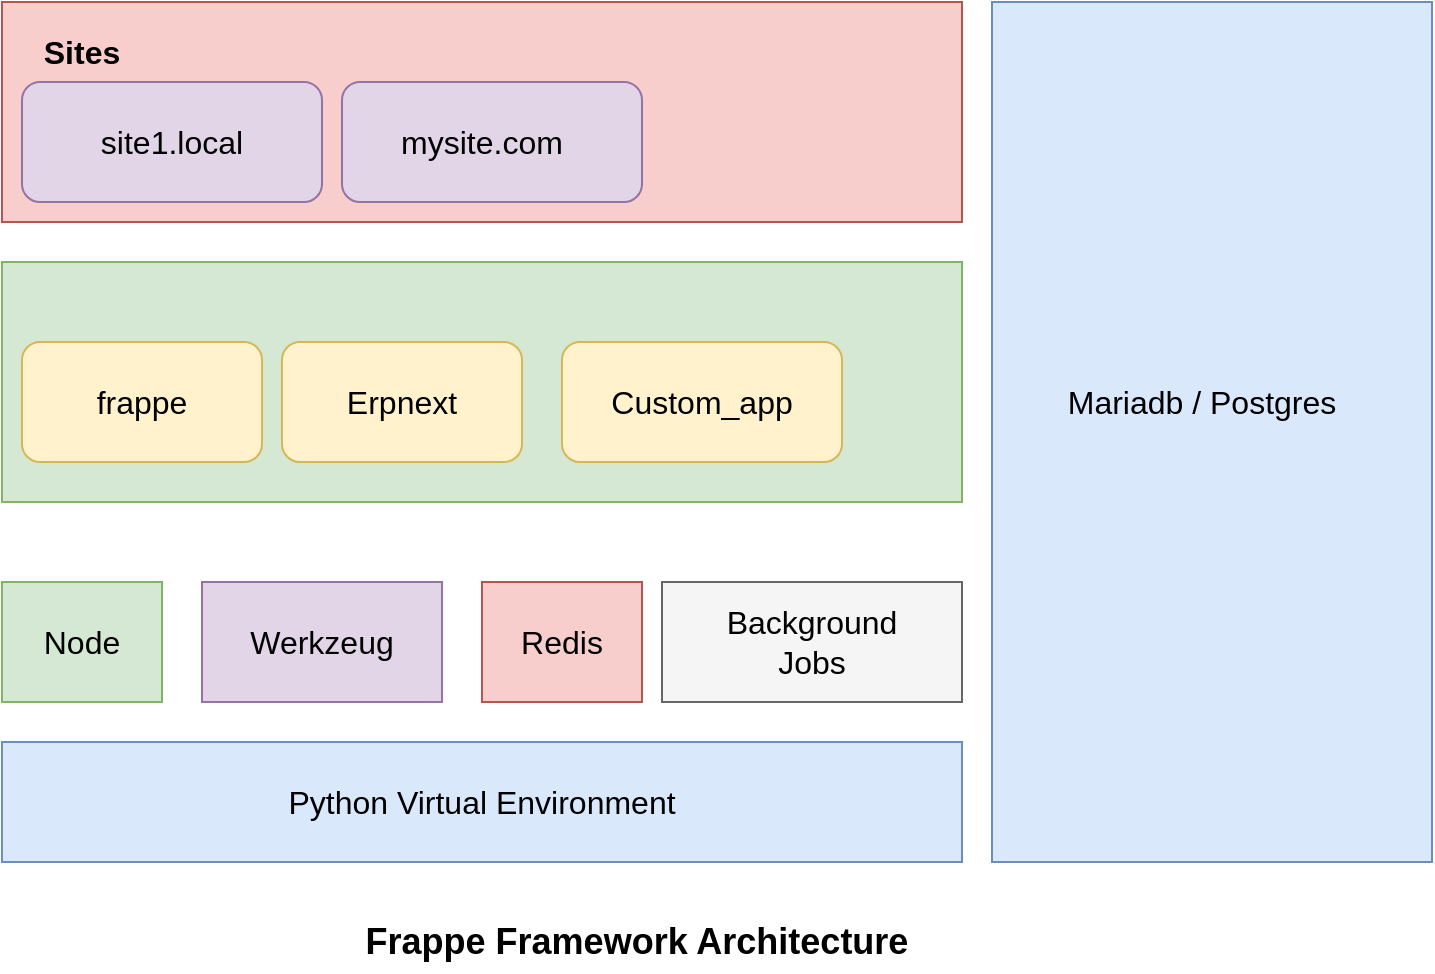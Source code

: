 <mxfile version="16.5.1" type="device"><diagram id="a5YTEAu2o7AQ1a0IIApo" name="Page-1"><mxGraphModel dx="1102" dy="865" grid="1" gridSize="10" guides="1" tooltips="1" connect="1" arrows="1" fold="1" page="1" pageScale="1" pageWidth="850" pageHeight="1100" math="0" shadow="0"><root><mxCell id="0"/><mxCell id="1" parent="0"/><mxCell id="_MaLspNGB2OaLV8vSDEQ-9" value="" style="rounded=0;whiteSpace=wrap;html=1;fillColor=#f8cecc;strokeColor=#b85450;" vertex="1" parent="1"><mxGeometry x="80" y="80" width="480" height="110" as="geometry"/></mxCell><mxCell id="_MaLspNGB2OaLV8vSDEQ-10" value="" style="rounded=0;whiteSpace=wrap;html=1;fillColor=#d5e8d4;strokeColor=#82b366;" vertex="1" parent="1"><mxGeometry x="80" y="210" width="480" height="120" as="geometry"/></mxCell><mxCell id="_MaLspNGB2OaLV8vSDEQ-11" value="" style="rounded=0;whiteSpace=wrap;html=1;fillColor=#e1d5e7;strokeColor=#9673a6;" vertex="1" parent="1"><mxGeometry x="180" y="370" width="120" height="60" as="geometry"/></mxCell><mxCell id="_MaLspNGB2OaLV8vSDEQ-12" value="" style="rounded=0;whiteSpace=wrap;html=1;fillColor=#d5e8d4;strokeColor=#82b366;" vertex="1" parent="1"><mxGeometry x="80" y="370" width="80" height="60" as="geometry"/></mxCell><mxCell id="_MaLspNGB2OaLV8vSDEQ-13" value="" style="rounded=0;whiteSpace=wrap;html=1;fillColor=#f8cecc;strokeColor=#b85450;" vertex="1" parent="1"><mxGeometry x="320" y="370" width="80" height="60" as="geometry"/></mxCell><mxCell id="_MaLspNGB2OaLV8vSDEQ-14" value="" style="rounded=0;whiteSpace=wrap;html=1;fillColor=#f5f5f5;fontColor=#333333;strokeColor=#666666;" vertex="1" parent="1"><mxGeometry x="410" y="370" width="150" height="60" as="geometry"/></mxCell><mxCell id="_MaLspNGB2OaLV8vSDEQ-15" value="" style="rounded=0;whiteSpace=wrap;html=1;fillColor=#dae8fc;strokeColor=#6c8ebf;" vertex="1" parent="1"><mxGeometry x="80" y="450" width="480" height="60" as="geometry"/></mxCell><mxCell id="_MaLspNGB2OaLV8vSDEQ-18" value="" style="rounded=0;whiteSpace=wrap;html=1;rotation=90;fillColor=#dae8fc;strokeColor=#6c8ebf;" vertex="1" parent="1"><mxGeometry x="470" y="185" width="430" height="220" as="geometry"/></mxCell><mxCell id="_MaLspNGB2OaLV8vSDEQ-19" value="&lt;font size=&quot;1&quot;&gt;&lt;b style=&quot;font-size: 16px&quot;&gt;Sites&lt;/b&gt;&lt;/font&gt;" style="text;html=1;strokeColor=none;fillColor=none;align=center;verticalAlign=middle;whiteSpace=wrap;rounded=0;" vertex="1" parent="1"><mxGeometry x="90" y="90" width="60" height="30" as="geometry"/></mxCell><mxCell id="_MaLspNGB2OaLV8vSDEQ-20" value="" style="rounded=1;whiteSpace=wrap;html=1;fontSize=16;fillColor=#e1d5e7;strokeColor=#9673a6;" vertex="1" parent="1"><mxGeometry x="90" y="120" width="150" height="60" as="geometry"/></mxCell><mxCell id="_MaLspNGB2OaLV8vSDEQ-21" value="" style="rounded=1;whiteSpace=wrap;html=1;fontSize=16;fillColor=#e1d5e7;strokeColor=#9673a6;" vertex="1" parent="1"><mxGeometry x="250" y="120" width="150" height="60" as="geometry"/></mxCell><mxCell id="_MaLspNGB2OaLV8vSDEQ-22" value="" style="rounded=1;whiteSpace=wrap;html=1;fontSize=16;fillColor=#fff2cc;strokeColor=#d6b656;" vertex="1" parent="1"><mxGeometry x="90" y="250" width="120" height="60" as="geometry"/></mxCell><mxCell id="_MaLspNGB2OaLV8vSDEQ-23" value="" style="rounded=1;whiteSpace=wrap;html=1;fontSize=16;fillColor=#fff2cc;strokeColor=#d6b656;" vertex="1" parent="1"><mxGeometry x="220" y="250" width="120" height="60" as="geometry"/></mxCell><mxCell id="_MaLspNGB2OaLV8vSDEQ-24" value="" style="rounded=1;whiteSpace=wrap;html=1;fontSize=16;fillColor=#fff2cc;strokeColor=#d6b656;" vertex="1" parent="1"><mxGeometry x="360" y="250" width="140" height="60" as="geometry"/></mxCell><mxCell id="_MaLspNGB2OaLV8vSDEQ-25" value="mysite.com" style="text;html=1;strokeColor=none;fillColor=none;align=center;verticalAlign=middle;whiteSpace=wrap;rounded=0;fontSize=16;" vertex="1" parent="1"><mxGeometry x="290" y="135" width="60" height="30" as="geometry"/></mxCell><mxCell id="_MaLspNGB2OaLV8vSDEQ-26" value="site1.local" style="text;html=1;strokeColor=none;fillColor=none;align=center;verticalAlign=middle;whiteSpace=wrap;rounded=0;fontSize=16;" vertex="1" parent="1"><mxGeometry x="135" y="135" width="60" height="30" as="geometry"/></mxCell><mxCell id="_MaLspNGB2OaLV8vSDEQ-27" value="frappe" style="text;html=1;strokeColor=none;fillColor=none;align=center;verticalAlign=middle;whiteSpace=wrap;rounded=0;fontSize=16;" vertex="1" parent="1"><mxGeometry x="120" y="265" width="60" height="30" as="geometry"/></mxCell><mxCell id="_MaLspNGB2OaLV8vSDEQ-28" value="Erpnext" style="text;html=1;strokeColor=none;fillColor=none;align=center;verticalAlign=middle;whiteSpace=wrap;rounded=0;fontSize=16;" vertex="1" parent="1"><mxGeometry x="250" y="265" width="60" height="30" as="geometry"/></mxCell><mxCell id="_MaLspNGB2OaLV8vSDEQ-29" value="Custom_app" style="text;html=1;strokeColor=none;fillColor=none;align=center;verticalAlign=middle;whiteSpace=wrap;rounded=0;fontSize=16;" vertex="1" parent="1"><mxGeometry x="400" y="265" width="60" height="30" as="geometry"/></mxCell><mxCell id="_MaLspNGB2OaLV8vSDEQ-30" value="Node" style="text;html=1;strokeColor=none;fillColor=none;align=center;verticalAlign=middle;whiteSpace=wrap;rounded=0;fontSize=16;" vertex="1" parent="1"><mxGeometry x="90" y="385" width="60" height="30" as="geometry"/></mxCell><mxCell id="_MaLspNGB2OaLV8vSDEQ-31" value="Werkzeug" style="text;html=1;strokeColor=none;fillColor=none;align=center;verticalAlign=middle;whiteSpace=wrap;rounded=0;fontSize=16;" vertex="1" parent="1"><mxGeometry x="210" y="385" width="60" height="30" as="geometry"/></mxCell><mxCell id="_MaLspNGB2OaLV8vSDEQ-32" value="Redis" style="text;html=1;strokeColor=none;fillColor=none;align=center;verticalAlign=middle;whiteSpace=wrap;rounded=0;fontSize=16;" vertex="1" parent="1"><mxGeometry x="330" y="385" width="60" height="30" as="geometry"/></mxCell><mxCell id="_MaLspNGB2OaLV8vSDEQ-33" value="Background Jobs" style="text;html=1;strokeColor=none;fillColor=none;align=center;verticalAlign=middle;whiteSpace=wrap;rounded=0;fontSize=16;" vertex="1" parent="1"><mxGeometry x="455" y="385" width="60" height="30" as="geometry"/></mxCell><mxCell id="_MaLspNGB2OaLV8vSDEQ-34" value="Python Virtual Environment" style="text;html=1;strokeColor=none;fillColor=none;align=center;verticalAlign=middle;whiteSpace=wrap;rounded=0;fontSize=16;" vertex="1" parent="1"><mxGeometry x="155" y="465" width="330" height="30" as="geometry"/></mxCell><mxCell id="_MaLspNGB2OaLV8vSDEQ-35" value="Mariadb / Postgres" style="text;html=1;strokeColor=none;fillColor=none;align=center;verticalAlign=middle;whiteSpace=wrap;rounded=0;fontSize=16;" vertex="1" parent="1"><mxGeometry x="600" y="265" width="160" height="30" as="geometry"/></mxCell><mxCell id="_MaLspNGB2OaLV8vSDEQ-36" value="&lt;b&gt;&lt;font style=&quot;font-size: 18px&quot;&gt;Frappe Framework Architecture&lt;/font&gt;&lt;/b&gt;" style="text;html=1;strokeColor=none;fillColor=none;align=center;verticalAlign=middle;whiteSpace=wrap;rounded=0;fontSize=16;" vertex="1" parent="1"><mxGeometry x="135" y="535" width="525" height="30" as="geometry"/></mxCell></root></mxGraphModel></diagram></mxfile>